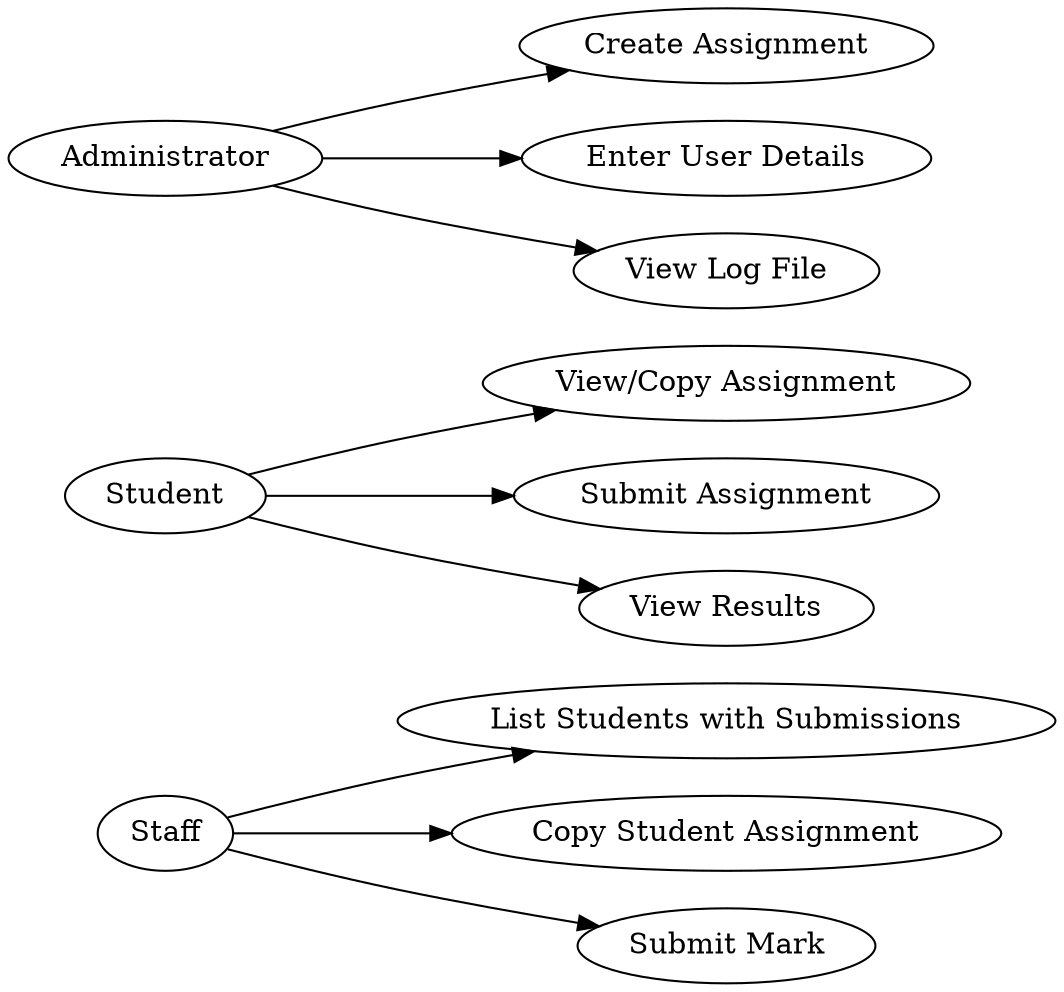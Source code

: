 digraph G {
	rankdir="LR";
	
	subgraph staff {
		Staff->"List Students with Submissions";
		Staff->"Copy Student Assignment";
		Staff->"Submit Mark";
	}
	
	subgraph student {
		Student->"View/Copy Assignment";
		Student->"Submit Assignment";
		Student->"View Results";
	}
	
	subgraph admin {
		Administrator->"Create Assignment";
		Administrator->"Enter User Details";
		Administrator->"View Log File";
	}
}